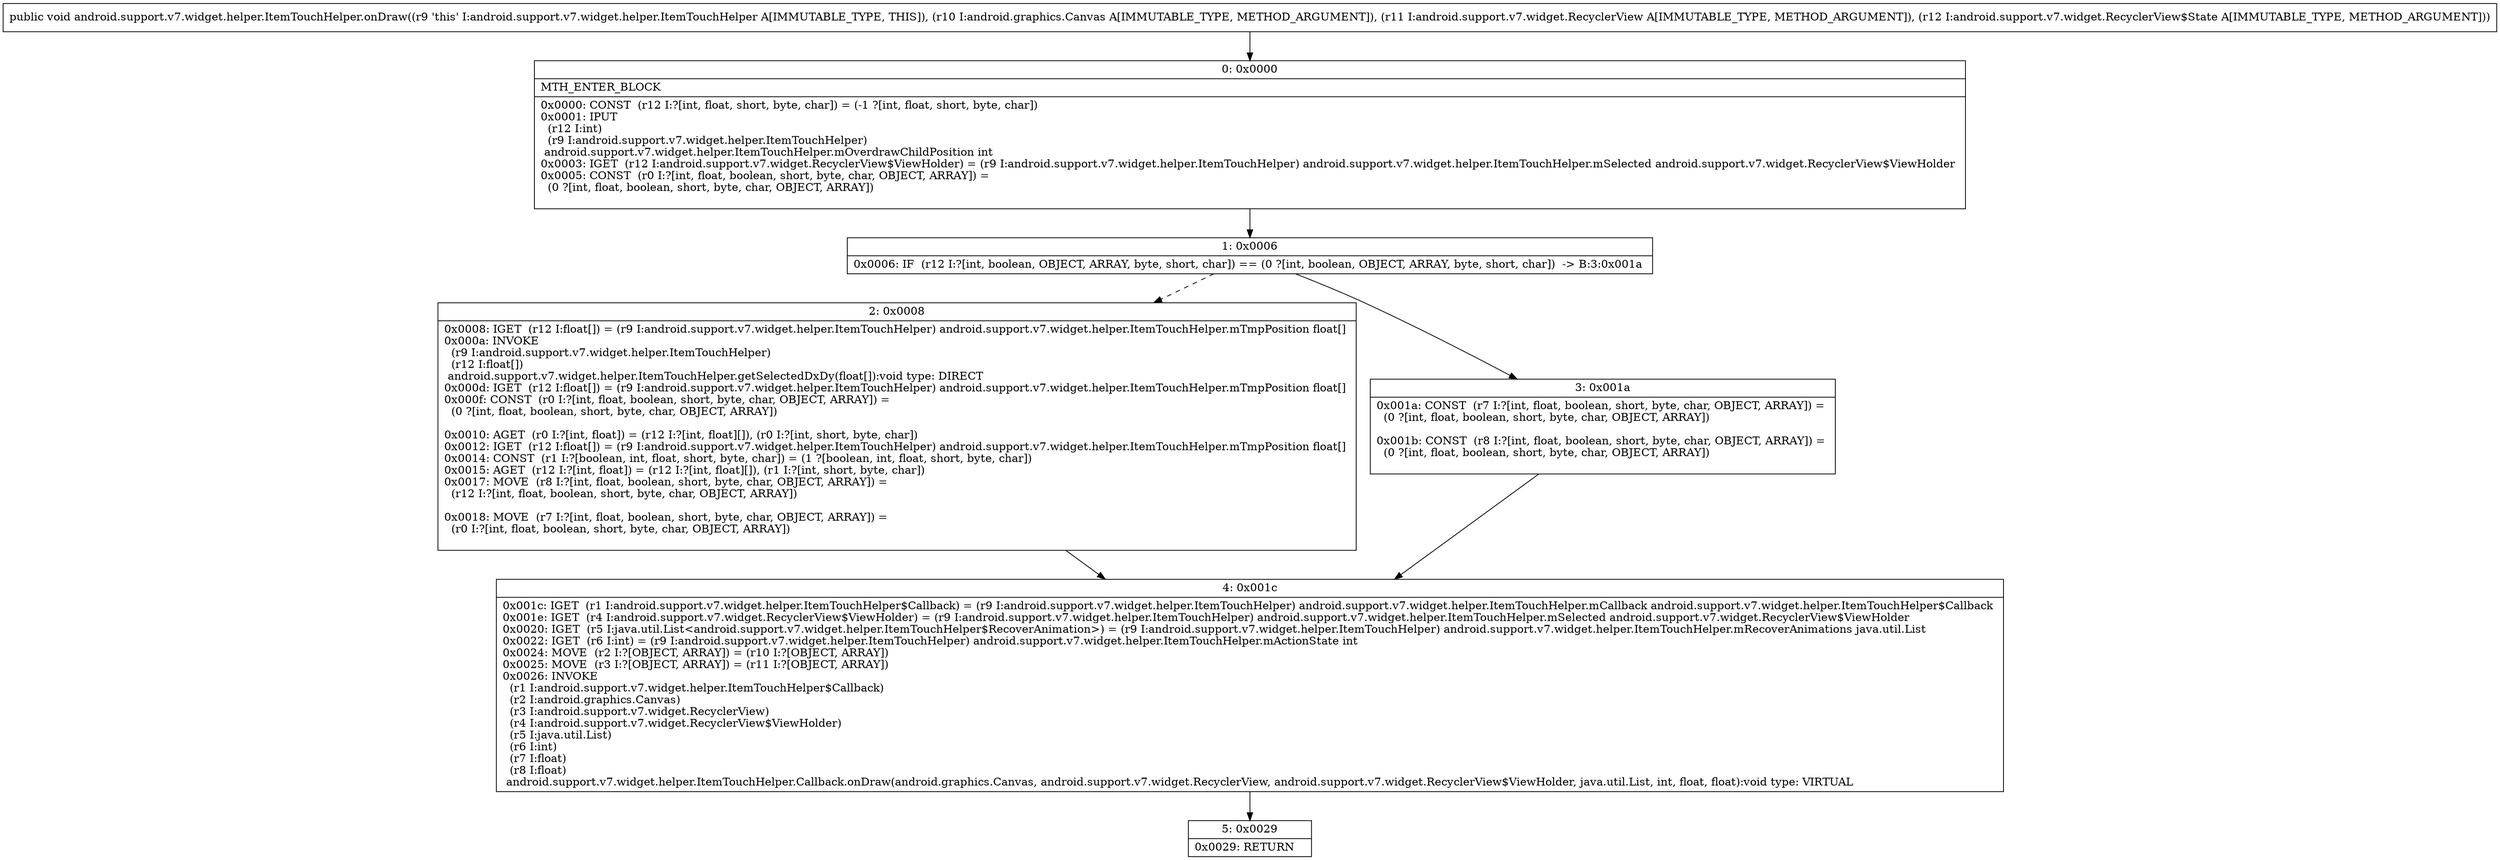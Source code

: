 digraph "CFG forandroid.support.v7.widget.helper.ItemTouchHelper.onDraw(Landroid\/graphics\/Canvas;Landroid\/support\/v7\/widget\/RecyclerView;Landroid\/support\/v7\/widget\/RecyclerView$State;)V" {
Node_0 [shape=record,label="{0\:\ 0x0000|MTH_ENTER_BLOCK\l|0x0000: CONST  (r12 I:?[int, float, short, byte, char]) = (\-1 ?[int, float, short, byte, char]) \l0x0001: IPUT  \l  (r12 I:int)\l  (r9 I:android.support.v7.widget.helper.ItemTouchHelper)\l android.support.v7.widget.helper.ItemTouchHelper.mOverdrawChildPosition int \l0x0003: IGET  (r12 I:android.support.v7.widget.RecyclerView$ViewHolder) = (r9 I:android.support.v7.widget.helper.ItemTouchHelper) android.support.v7.widget.helper.ItemTouchHelper.mSelected android.support.v7.widget.RecyclerView$ViewHolder \l0x0005: CONST  (r0 I:?[int, float, boolean, short, byte, char, OBJECT, ARRAY]) = \l  (0 ?[int, float, boolean, short, byte, char, OBJECT, ARRAY])\l \l}"];
Node_1 [shape=record,label="{1\:\ 0x0006|0x0006: IF  (r12 I:?[int, boolean, OBJECT, ARRAY, byte, short, char]) == (0 ?[int, boolean, OBJECT, ARRAY, byte, short, char])  \-\> B:3:0x001a \l}"];
Node_2 [shape=record,label="{2\:\ 0x0008|0x0008: IGET  (r12 I:float[]) = (r9 I:android.support.v7.widget.helper.ItemTouchHelper) android.support.v7.widget.helper.ItemTouchHelper.mTmpPosition float[] \l0x000a: INVOKE  \l  (r9 I:android.support.v7.widget.helper.ItemTouchHelper)\l  (r12 I:float[])\l android.support.v7.widget.helper.ItemTouchHelper.getSelectedDxDy(float[]):void type: DIRECT \l0x000d: IGET  (r12 I:float[]) = (r9 I:android.support.v7.widget.helper.ItemTouchHelper) android.support.v7.widget.helper.ItemTouchHelper.mTmpPosition float[] \l0x000f: CONST  (r0 I:?[int, float, boolean, short, byte, char, OBJECT, ARRAY]) = \l  (0 ?[int, float, boolean, short, byte, char, OBJECT, ARRAY])\l \l0x0010: AGET  (r0 I:?[int, float]) = (r12 I:?[int, float][]), (r0 I:?[int, short, byte, char]) \l0x0012: IGET  (r12 I:float[]) = (r9 I:android.support.v7.widget.helper.ItemTouchHelper) android.support.v7.widget.helper.ItemTouchHelper.mTmpPosition float[] \l0x0014: CONST  (r1 I:?[boolean, int, float, short, byte, char]) = (1 ?[boolean, int, float, short, byte, char]) \l0x0015: AGET  (r12 I:?[int, float]) = (r12 I:?[int, float][]), (r1 I:?[int, short, byte, char]) \l0x0017: MOVE  (r8 I:?[int, float, boolean, short, byte, char, OBJECT, ARRAY]) = \l  (r12 I:?[int, float, boolean, short, byte, char, OBJECT, ARRAY])\l \l0x0018: MOVE  (r7 I:?[int, float, boolean, short, byte, char, OBJECT, ARRAY]) = \l  (r0 I:?[int, float, boolean, short, byte, char, OBJECT, ARRAY])\l \l}"];
Node_3 [shape=record,label="{3\:\ 0x001a|0x001a: CONST  (r7 I:?[int, float, boolean, short, byte, char, OBJECT, ARRAY]) = \l  (0 ?[int, float, boolean, short, byte, char, OBJECT, ARRAY])\l \l0x001b: CONST  (r8 I:?[int, float, boolean, short, byte, char, OBJECT, ARRAY]) = \l  (0 ?[int, float, boolean, short, byte, char, OBJECT, ARRAY])\l \l}"];
Node_4 [shape=record,label="{4\:\ 0x001c|0x001c: IGET  (r1 I:android.support.v7.widget.helper.ItemTouchHelper$Callback) = (r9 I:android.support.v7.widget.helper.ItemTouchHelper) android.support.v7.widget.helper.ItemTouchHelper.mCallback android.support.v7.widget.helper.ItemTouchHelper$Callback \l0x001e: IGET  (r4 I:android.support.v7.widget.RecyclerView$ViewHolder) = (r9 I:android.support.v7.widget.helper.ItemTouchHelper) android.support.v7.widget.helper.ItemTouchHelper.mSelected android.support.v7.widget.RecyclerView$ViewHolder \l0x0020: IGET  (r5 I:java.util.List\<android.support.v7.widget.helper.ItemTouchHelper$RecoverAnimation\>) = (r9 I:android.support.v7.widget.helper.ItemTouchHelper) android.support.v7.widget.helper.ItemTouchHelper.mRecoverAnimations java.util.List \l0x0022: IGET  (r6 I:int) = (r9 I:android.support.v7.widget.helper.ItemTouchHelper) android.support.v7.widget.helper.ItemTouchHelper.mActionState int \l0x0024: MOVE  (r2 I:?[OBJECT, ARRAY]) = (r10 I:?[OBJECT, ARRAY]) \l0x0025: MOVE  (r3 I:?[OBJECT, ARRAY]) = (r11 I:?[OBJECT, ARRAY]) \l0x0026: INVOKE  \l  (r1 I:android.support.v7.widget.helper.ItemTouchHelper$Callback)\l  (r2 I:android.graphics.Canvas)\l  (r3 I:android.support.v7.widget.RecyclerView)\l  (r4 I:android.support.v7.widget.RecyclerView$ViewHolder)\l  (r5 I:java.util.List)\l  (r6 I:int)\l  (r7 I:float)\l  (r8 I:float)\l android.support.v7.widget.helper.ItemTouchHelper.Callback.onDraw(android.graphics.Canvas, android.support.v7.widget.RecyclerView, android.support.v7.widget.RecyclerView$ViewHolder, java.util.List, int, float, float):void type: VIRTUAL \l}"];
Node_5 [shape=record,label="{5\:\ 0x0029|0x0029: RETURN   \l}"];
MethodNode[shape=record,label="{public void android.support.v7.widget.helper.ItemTouchHelper.onDraw((r9 'this' I:android.support.v7.widget.helper.ItemTouchHelper A[IMMUTABLE_TYPE, THIS]), (r10 I:android.graphics.Canvas A[IMMUTABLE_TYPE, METHOD_ARGUMENT]), (r11 I:android.support.v7.widget.RecyclerView A[IMMUTABLE_TYPE, METHOD_ARGUMENT]), (r12 I:android.support.v7.widget.RecyclerView$State A[IMMUTABLE_TYPE, METHOD_ARGUMENT])) }"];
MethodNode -> Node_0;
Node_0 -> Node_1;
Node_1 -> Node_2[style=dashed];
Node_1 -> Node_3;
Node_2 -> Node_4;
Node_3 -> Node_4;
Node_4 -> Node_5;
}

